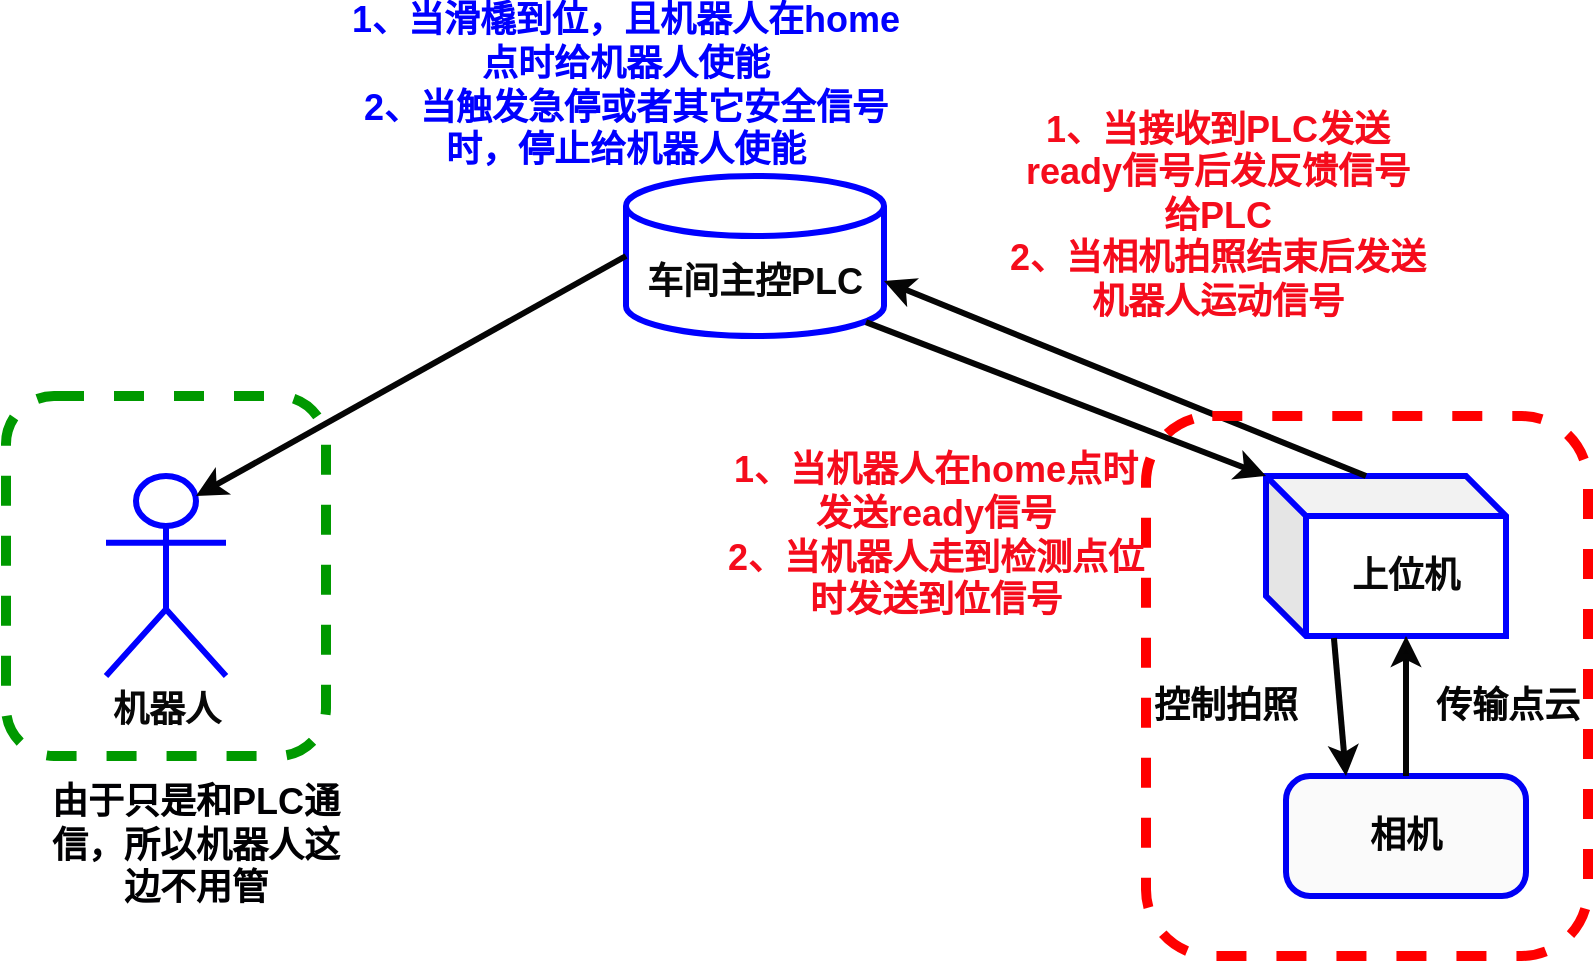 <mxfile>
    <diagram id="0ZwW-vUITOqkvyoN0IJ5" name="Page-1">
        <mxGraphModel dx="1157" dy="790" grid="1" gridSize="10" guides="1" tooltips="1" connect="1" arrows="1" fold="1" page="1" pageScale="1" pageWidth="827" pageHeight="1169" background="#ffffff" math="0" shadow="0">
            <root>
                <mxCell id="0"/>
                <mxCell id="1" parent="0"/>
                <mxCell id="12" value="&lt;font style=&quot;font-size: 18px&quot; color=&quot;#080808&quot;&gt;&lt;b&gt;车间主控PLC&lt;/b&gt;&lt;/font&gt;" style="shape=cylinder3;whiteSpace=wrap;html=1;boundedLbl=1;backgroundOutline=1;size=15;fillColor=none;strokeColor=#0000FF;strokeWidth=3;" parent="1" vertex="1">
                    <mxGeometry x="330" y="100" width="129" height="80" as="geometry"/>
                </mxCell>
                <mxCell id="15" value="&lt;font color=&quot;#080808&quot; style=&quot;font-size: 18px&quot;&gt;&lt;b&gt;上位机&lt;/b&gt;&lt;/font&gt;&lt;span style=&quot;color: rgba(0 , 0 , 0 , 0) ; font-family: monospace ; font-size: 0px&quot;&gt;%3CmxGraphModel%3E%3Croot%3E%3CmxCell%20id%3D%220%22%2F%3E%3CmxCell%20id%3D%221%22%20parent%3D%220%22%2F%3E%3CmxCell%20id%3D%222%22%20value%3D%22%26lt%3Bfont%20color%3D%26quot%3B%23080808%26quot%3B%20style%3D%26quot%3Bfont-size%3A%2018px%26quot%3B%26gt%3B%26lt%3Bb%26gt%3B%E6%9C%BA%E5%99%A8%E4%BA%BA%26lt%3B%2Fb%26gt%3B%26lt%3B%2Ffont%26gt%3B%22%20style%3D%22shape%3Dcube%3BwhiteSpace%3Dwrap%3Bhtml%3D1%3BboundedLbl%3D1%3BbackgroundOutline%3D1%3BdarkOpacity%3D0.05%3BdarkOpacity2%3D0.1%3BstrokeColor%3D%230000FF%3BstrokeWidth%3D3%3BfillColor%3Dnone%3B%22%20vertex%3D%221%22%20parent%3D%221%22%3E%3CmxGeometry%20x%3D%22300%22%20y%3D%22230%22%20width%3D%22120%22%20height%3D%2280%22%20as%3D%22geometry%22%2F%3E%3C%2FmxCell%3E%3C%2Froot%3E%3C%2FmxGraphModel%3E&lt;/span&gt;" style="shape=cube;whiteSpace=wrap;html=1;boundedLbl=1;backgroundOutline=1;darkOpacity=0.05;darkOpacity2=0.1;strokeColor=#0000FF;strokeWidth=3;fillColor=none;" parent="1" vertex="1">
                    <mxGeometry x="650" y="250" width="120" height="80" as="geometry"/>
                </mxCell>
                <mxCell id="18" value="&lt;b&gt;机器人&lt;/b&gt;" style="shape=umlActor;verticalLabelPosition=bottom;verticalAlign=top;html=1;outlineConnect=0;fontSize=18;fontColor=#080808;strokeColor=#0000FF;strokeWidth=3;fillColor=none;" parent="1" vertex="1">
                    <mxGeometry x="70" y="250" width="60" height="100" as="geometry"/>
                </mxCell>
                <mxCell id="19" value="&lt;font size=&quot;1&quot;&gt;&lt;b style=&quot;font-size: 18px&quot;&gt;相机&lt;/b&gt;&lt;/font&gt;" style="rounded=1;whiteSpace=wrap;html=1;fontSize=12;arcSize=20;fillColor=#FAFAFA;strokeColor=#0000F5;fontColor=#030303;strokeWidth=3;" parent="1" vertex="1">
                    <mxGeometry x="660" y="400" width="120" height="60" as="geometry"/>
                </mxCell>
                <mxCell id="20" style="edgeStyle=none;html=1;entryX=0.75;entryY=0.1;entryDx=0;entryDy=0;fontSize=18;strokeColor=#050505;strokeWidth=3;exitX=0;exitY=0.5;exitDx=0;exitDy=0;exitPerimeter=0;entryPerimeter=0;" parent="1" source="12" target="18" edge="1">
                    <mxGeometry relative="1" as="geometry">
                        <mxPoint x="170" y="430" as="sourcePoint"/>
                        <mxPoint x="280" y="430" as="targetPoint"/>
                    </mxGeometry>
                </mxCell>
                <mxCell id="21" style="edgeStyle=none;html=1;entryX=1;entryY=0;entryDx=0;entryDy=52.5;fontSize=18;strokeColor=#050505;strokeWidth=3;entryPerimeter=0;exitX=0;exitY=0;exitDx=50;exitDy=0;exitPerimeter=0;" parent="1" source="15" target="12" edge="1">
                    <mxGeometry relative="1" as="geometry">
                        <mxPoint x="431" y="170" as="sourcePoint"/>
                        <mxPoint x="230" y="360" as="targetPoint"/>
                    </mxGeometry>
                </mxCell>
                <mxCell id="22" style="edgeStyle=none;html=1;entryX=0;entryY=0;entryDx=70;entryDy=80;fontSize=18;strokeColor=#050505;strokeWidth=3;entryPerimeter=0;exitX=0.5;exitY=0;exitDx=0;exitDy=0;" parent="1" source="19" target="15" edge="1">
                    <mxGeometry relative="1" as="geometry">
                        <mxPoint x="851" y="370" as="sourcePoint"/>
                        <mxPoint x="620" y="400" as="targetPoint"/>
                    </mxGeometry>
                </mxCell>
                <mxCell id="t5s5XTf1Shd5iWonTjOI-22" value="" style="rounded=1;whiteSpace=wrap;html=1;dashed=1;strokeWidth=5;strokeColor=#FF0000;fillColor=none;" parent="1" vertex="1">
                    <mxGeometry x="590" y="220" width="221" height="270" as="geometry"/>
                </mxCell>
                <mxCell id="t5s5XTf1Shd5iWonTjOI-23" value="" style="rounded=1;whiteSpace=wrap;html=1;dashed=1;strokeWidth=5;strokeColor=#009900;fillColor=none;" parent="1" vertex="1">
                    <mxGeometry x="20" y="210" width="160" height="180" as="geometry"/>
                </mxCell>
                <mxCell id="t5s5XTf1Shd5iWonTjOI-25" value="&lt;b&gt;&lt;font style=&quot;font-size: 18px&quot;&gt;&lt;font color=&quot;#f50c1c&quot;&gt;1、当机器人在home点时发送ready信号&lt;br&gt;2、当机器人走到检测点位时发送到位信号&lt;/font&gt;&lt;br&gt;&lt;/font&gt;&lt;/b&gt;" style="text;html=1;strokeColor=none;fillColor=none;align=center;verticalAlign=middle;whiteSpace=wrap;rounded=0;dashed=1;" parent="1" vertex="1">
                    <mxGeometry x="380" y="230" width="210" height="100" as="geometry"/>
                </mxCell>
                <mxCell id="26" value="&lt;span style=&quot;font-size: 18px&quot;&gt;&lt;b&gt;&lt;font color=&quot;#0000ff&quot;&gt;1、当滑橇到位，且机器人在home点时给机器人使能&lt;br&gt;2、当触发急停或者其它安全信号时，停止给机器人使能&lt;br&gt;&lt;/font&gt;&lt;/b&gt;&lt;/span&gt;" style="text;html=1;strokeColor=none;fillColor=none;align=center;verticalAlign=middle;whiteSpace=wrap;rounded=0;" parent="1" vertex="1">
                    <mxGeometry x="190" y="20" width="279.5" height="70" as="geometry"/>
                </mxCell>
                <mxCell id="27" value="&lt;font color=&quot;#050505&quot; size=&quot;1&quot;&gt;&lt;b style=&quot;font-size: 18px&quot;&gt;传输点云&lt;/b&gt;&lt;/font&gt;" style="text;html=1;strokeColor=none;fillColor=none;align=center;verticalAlign=middle;whiteSpace=wrap;rounded=0;" parent="1" vertex="1">
                    <mxGeometry x="731" y="350" width="80" height="30" as="geometry"/>
                </mxCell>
                <mxCell id="28" style="edgeStyle=none;html=1;entryX=0.25;entryY=0;entryDx=0;entryDy=0;fontSize=18;strokeColor=#050505;strokeWidth=3;exitX=0.283;exitY=1.013;exitDx=0;exitDy=0;exitPerimeter=0;" parent="1" source="15" target="19" edge="1">
                    <mxGeometry relative="1" as="geometry">
                        <mxPoint x="660" y="400" as="sourcePoint"/>
                        <mxPoint x="660" y="330" as="targetPoint"/>
                    </mxGeometry>
                </mxCell>
                <mxCell id="32" value="&lt;span style=&quot;font-size: 18px&quot;&gt;&lt;b&gt;&lt;font color=&quot;#000003&quot;&gt;由于只是和PLC通信，所以机器人这边不用管&lt;/font&gt;&lt;/b&gt;&lt;/span&gt;" style="text;html=1;strokeColor=none;fillColor=none;align=center;verticalAlign=middle;whiteSpace=wrap;rounded=0;" vertex="1" parent="1">
                    <mxGeometry x="40" y="400" width="150" height="70" as="geometry"/>
                </mxCell>
                <mxCell id="33" style="edgeStyle=none;html=1;fontSize=18;strokeColor=#050505;strokeWidth=3;exitX=0.93;exitY=0.913;exitDx=0;exitDy=0;exitPerimeter=0;entryX=0;entryY=0;entryDx=0;entryDy=0;entryPerimeter=0;" edge="1" parent="1" source="12" target="15">
                    <mxGeometry relative="1" as="geometry">
                        <mxPoint x="685.5" y="267.5" as="sourcePoint"/>
                        <mxPoint x="440" y="420" as="targetPoint"/>
                    </mxGeometry>
                </mxCell>
                <mxCell id="34" value="&lt;b&gt;&lt;font style=&quot;font-size: 18px&quot;&gt;&lt;font color=&quot;#f50c1c&quot;&gt;1、当接收到PLC发送ready信号后发反馈信号给PLC&lt;br&gt;2、当相机拍照结束后发送机器人运动信号&lt;/font&gt;&lt;br&gt;&lt;/font&gt;&lt;/b&gt;" style="text;html=1;strokeColor=none;fillColor=none;align=center;verticalAlign=middle;whiteSpace=wrap;rounded=0;dashed=1;" vertex="1" parent="1">
                    <mxGeometry x="521" y="70" width="210" height="100" as="geometry"/>
                </mxCell>
                <mxCell id="35" value="&lt;font color=&quot;#050505&quot; size=&quot;1&quot;&gt;&lt;b style=&quot;font-size: 18px&quot;&gt;控制拍照&lt;/b&gt;&lt;/font&gt;" style="text;html=1;strokeColor=none;fillColor=none;align=center;verticalAlign=middle;whiteSpace=wrap;rounded=0;" vertex="1" parent="1">
                    <mxGeometry x="590" y="350" width="80" height="30" as="geometry"/>
                </mxCell>
            </root>
        </mxGraphModel>
    </diagram>
</mxfile>